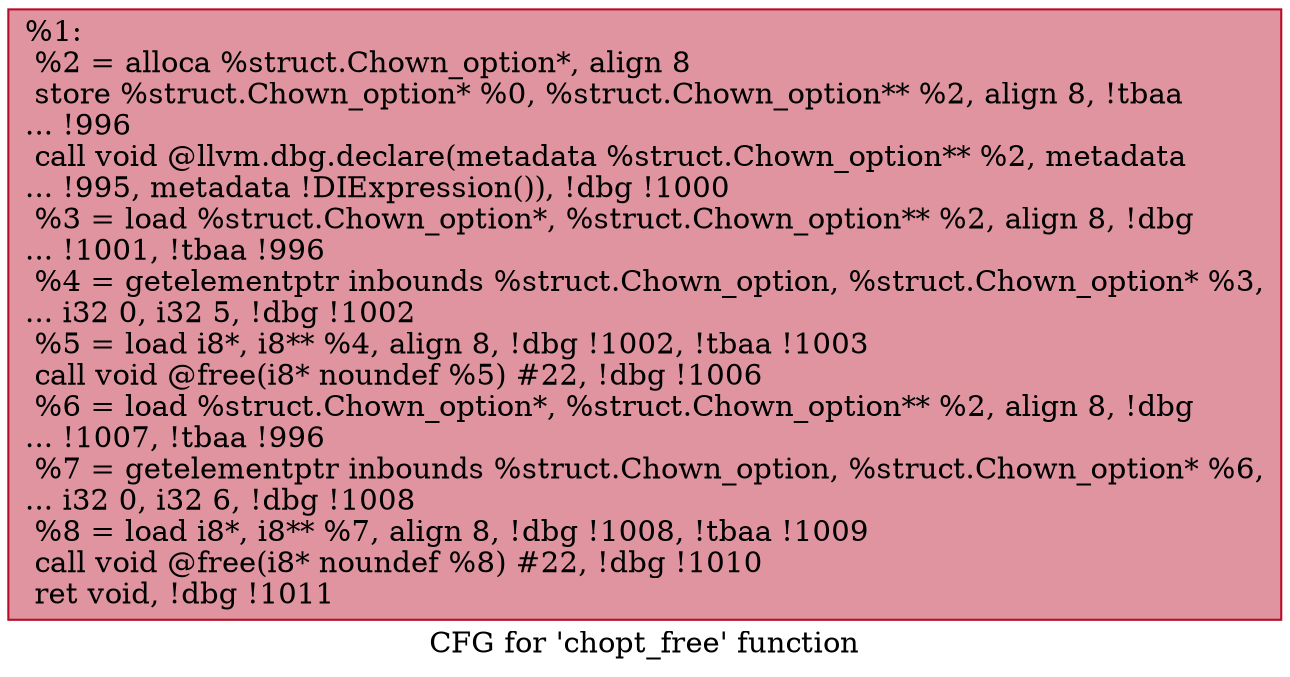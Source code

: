 digraph "CFG for 'chopt_free' function" {
	label="CFG for 'chopt_free' function";

	Node0x231ed90 [shape=record,color="#b70d28ff", style=filled, fillcolor="#b70d2870",label="{%1:\l  %2 = alloca %struct.Chown_option*, align 8\l  store %struct.Chown_option* %0, %struct.Chown_option** %2, align 8, !tbaa\l... !996\l  call void @llvm.dbg.declare(metadata %struct.Chown_option** %2, metadata\l... !995, metadata !DIExpression()), !dbg !1000\l  %3 = load %struct.Chown_option*, %struct.Chown_option** %2, align 8, !dbg\l... !1001, !tbaa !996\l  %4 = getelementptr inbounds %struct.Chown_option, %struct.Chown_option* %3,\l... i32 0, i32 5, !dbg !1002\l  %5 = load i8*, i8** %4, align 8, !dbg !1002, !tbaa !1003\l  call void @free(i8* noundef %5) #22, !dbg !1006\l  %6 = load %struct.Chown_option*, %struct.Chown_option** %2, align 8, !dbg\l... !1007, !tbaa !996\l  %7 = getelementptr inbounds %struct.Chown_option, %struct.Chown_option* %6,\l... i32 0, i32 6, !dbg !1008\l  %8 = load i8*, i8** %7, align 8, !dbg !1008, !tbaa !1009\l  call void @free(i8* noundef %8) #22, !dbg !1010\l  ret void, !dbg !1011\l}"];
}
